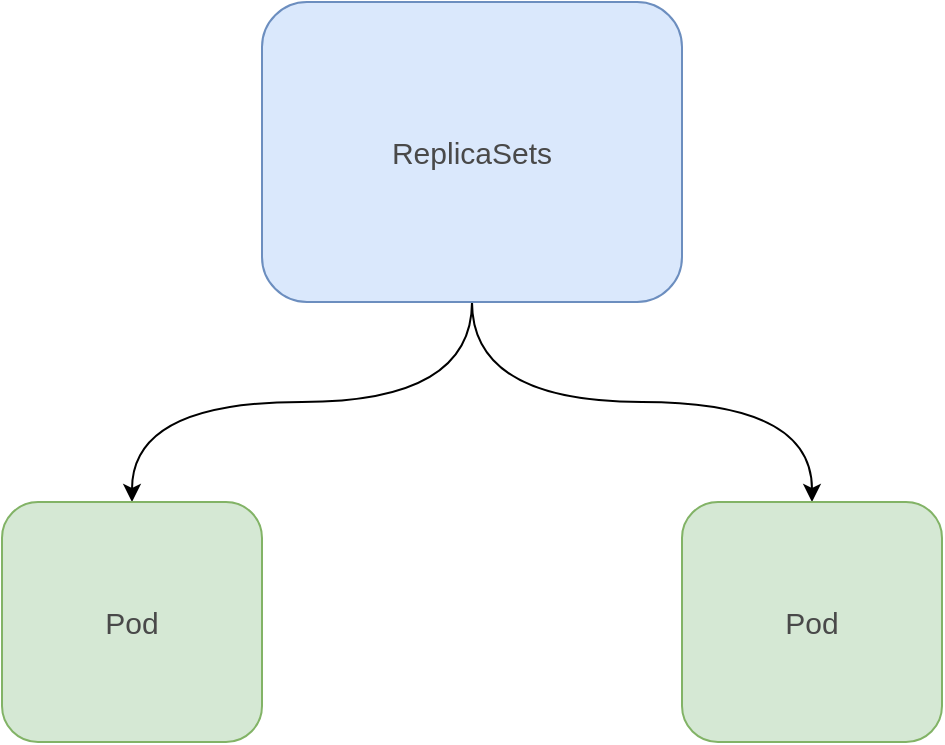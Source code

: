 <mxfile version="20.3.0" type="device"><diagram id="bMnMeAQvR5ajsL5CSSZX" name="第 1 页"><mxGraphModel dx="1301" dy="933" grid="1" gridSize="10" guides="1" tooltips="1" connect="1" arrows="1" fold="1" page="1" pageScale="1" pageWidth="827" pageHeight="1169" math="0" shadow="0"><root><mxCell id="0"/><mxCell id="1" parent="0"/><mxCell id="SFU6W8hbnMXR-7aCjdCO-4" style="edgeStyle=orthogonalEdgeStyle;rounded=0;orthogonalLoop=1;jettySize=auto;html=1;exitX=0.5;exitY=1;exitDx=0;exitDy=0;fontSize=15;curved=1;" edge="1" parent="1" source="SFU6W8hbnMXR-7aCjdCO-1" target="SFU6W8hbnMXR-7aCjdCO-2"><mxGeometry relative="1" as="geometry"/></mxCell><mxCell id="SFU6W8hbnMXR-7aCjdCO-5" style="edgeStyle=orthogonalEdgeStyle;rounded=0;orthogonalLoop=1;jettySize=auto;html=1;exitX=0.5;exitY=1;exitDx=0;exitDy=0;fontSize=15;curved=1;" edge="1" parent="1" source="SFU6W8hbnMXR-7aCjdCO-1" target="SFU6W8hbnMXR-7aCjdCO-3"><mxGeometry relative="1" as="geometry"/></mxCell><mxCell id="SFU6W8hbnMXR-7aCjdCO-1" value="&lt;span data-copy-origin=&quot;https://shimo.im&quot; data-docs-delta=&quot;[[20,&amp;quot;ReplicaSets&amp;quot;]]&quot; style=&quot;font-size: 15px;&quot;&gt;&lt;p style=&quot;line-height: 100%; margin-bottom: 0pt; margin-top: 0pt; font-size: 15px; color: rgb(73, 73, 73);&quot; class=&quot;ql-direction-ltr&quot;&gt;&lt;span class=&quot;ql-author-18520334&quot; style=&quot;font-size: 15px;&quot;&gt;ReplicaSets&lt;/span&gt;&lt;/p&gt;&lt;/span&gt;" style="rounded=1;whiteSpace=wrap;html=1;fontSize=15;fillColor=#dae8fc;strokeColor=#6c8ebf;" vertex="1" parent="1"><mxGeometry x="300" y="170" width="210" height="150" as="geometry"/></mxCell><mxCell id="SFU6W8hbnMXR-7aCjdCO-2" value="&lt;span data-copy-origin=&quot;https://shimo.im&quot; data-docs-delta=&quot;[[20,&amp;quot;ReplicaSets&amp;quot;]]&quot; style=&quot;font-size: 15px;&quot;&gt;&lt;p style=&quot;line-height: 100%; margin-bottom: 0pt; margin-top: 0pt; font-size: 15px; color: rgb(73, 73, 73);&quot; class=&quot;ql-direction-ltr&quot;&gt;&lt;span class=&quot;ql-author-18520334&quot; style=&quot;font-size: 15px;&quot;&gt;Pod&lt;/span&gt;&lt;/p&gt;&lt;/span&gt;" style="rounded=1;whiteSpace=wrap;html=1;fontSize=15;fillColor=#d5e8d4;strokeColor=#82b366;" vertex="1" parent="1"><mxGeometry x="170" y="420" width="130" height="120" as="geometry"/></mxCell><mxCell id="SFU6W8hbnMXR-7aCjdCO-3" value="&lt;span data-copy-origin=&quot;https://shimo.im&quot; data-docs-delta=&quot;[[20,&amp;quot;ReplicaSets&amp;quot;]]&quot; style=&quot;font-size: 15px;&quot;&gt;&lt;p style=&quot;line-height: 100%; margin-bottom: 0pt; margin-top: 0pt; font-size: 15px; color: rgb(73, 73, 73);&quot; class=&quot;ql-direction-ltr&quot;&gt;&lt;span class=&quot;ql-author-18520334&quot; style=&quot;font-size: 15px;&quot;&gt;Pod&lt;/span&gt;&lt;/p&gt;&lt;/span&gt;" style="rounded=1;whiteSpace=wrap;html=1;fontSize=15;fillColor=#d5e8d4;strokeColor=#82b366;" vertex="1" parent="1"><mxGeometry x="510" y="420" width="130" height="120" as="geometry"/></mxCell></root></mxGraphModel></diagram></mxfile>